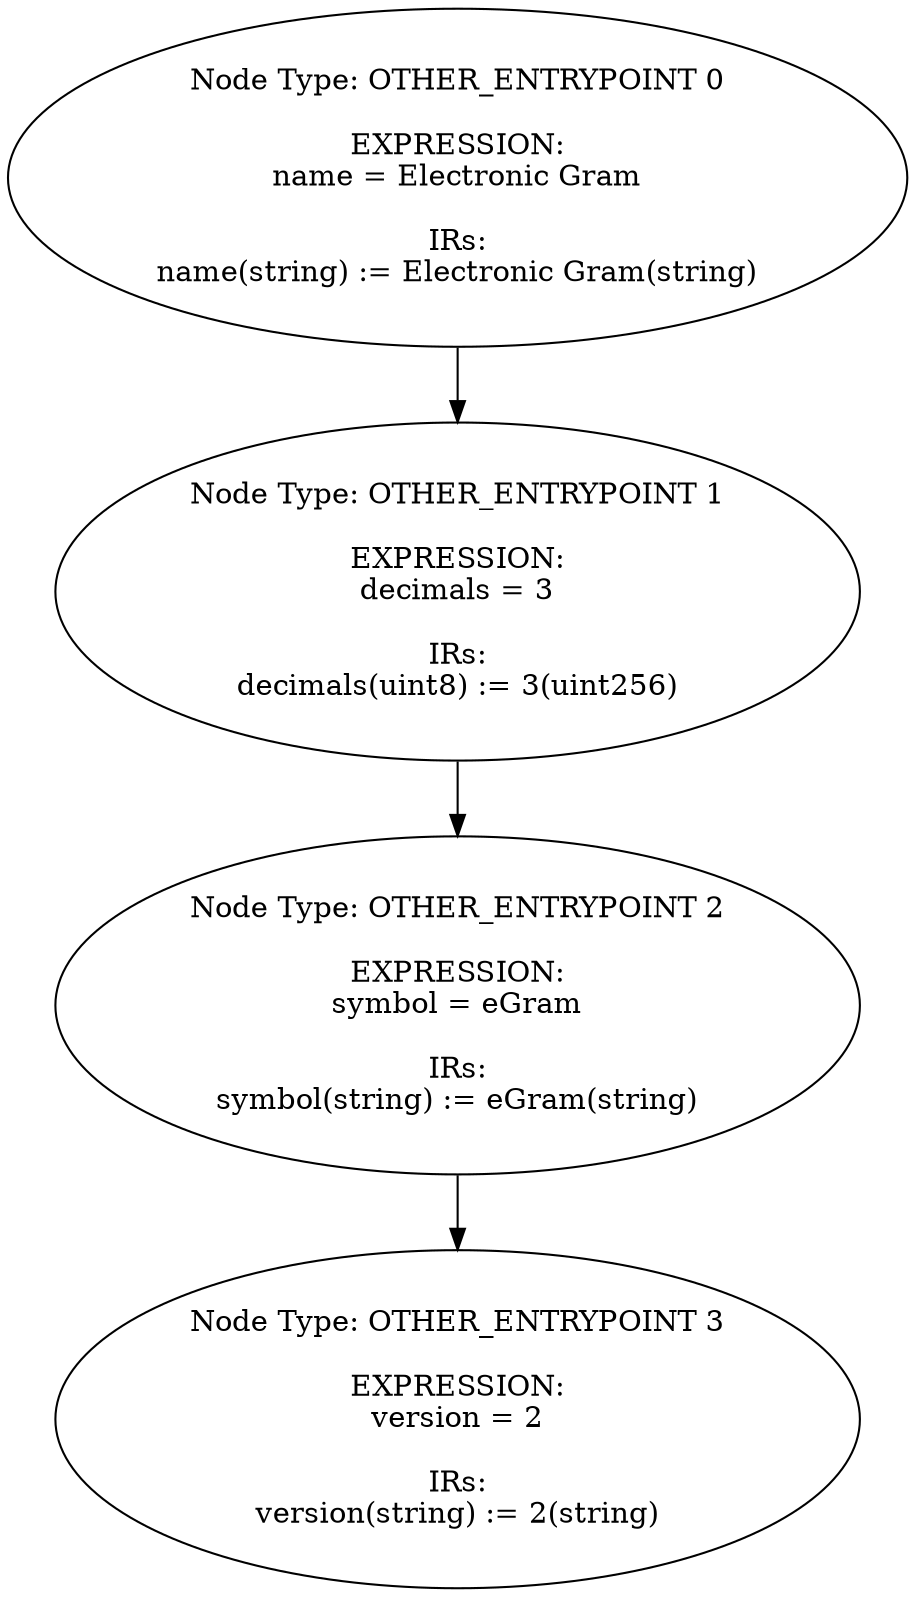digraph{
0[label="Node Type: OTHER_ENTRYPOINT 0

EXPRESSION:
name = Electronic Gram

IRs:
name(string) := Electronic Gram(string)"];
0->1;
1[label="Node Type: OTHER_ENTRYPOINT 1

EXPRESSION:
decimals = 3

IRs:
decimals(uint8) := 3(uint256)"];
1->2;
2[label="Node Type: OTHER_ENTRYPOINT 2

EXPRESSION:
symbol = eGram

IRs:
symbol(string) := eGram(string)"];
2->3;
3[label="Node Type: OTHER_ENTRYPOINT 3

EXPRESSION:
version = 2

IRs:
version(string) := 2(string)"];
}
